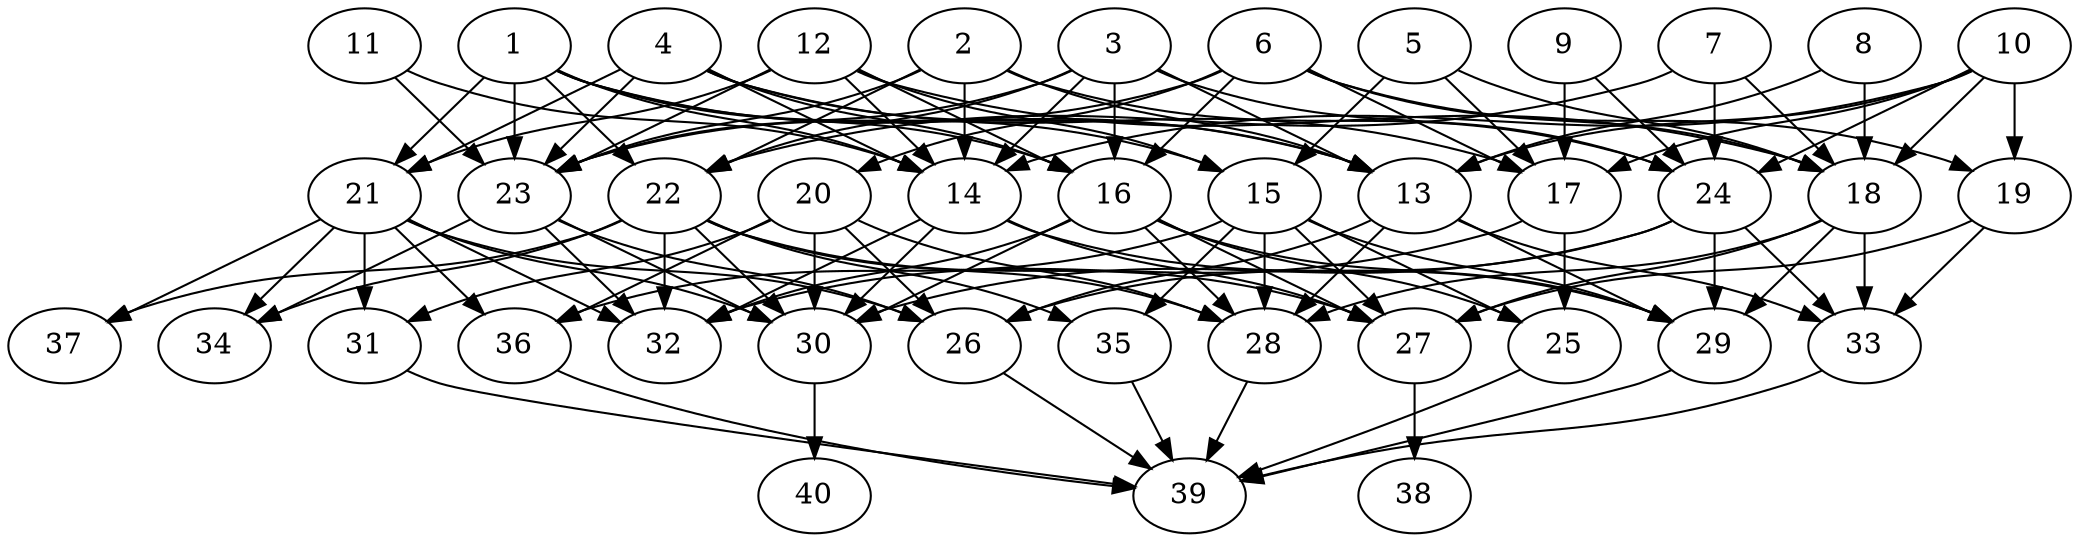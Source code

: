 // DAG automatically generated by daggen at Thu Oct  3 14:06:49 2019
// ./daggen --dot -n 40 --ccr 0.4 --fat 0.7 --regular 0.9 --density 0.6 --mindata 5242880 --maxdata 52428800 
digraph G {
  1 [size="23703040", alpha="0.11", expect_size="9481216"] 
  1 -> 13 [size ="9481216"]
  1 -> 14 [size ="9481216"]
  1 -> 15 [size ="9481216"]
  1 -> 16 [size ="9481216"]
  1 -> 21 [size ="9481216"]
  1 -> 22 [size ="9481216"]
  1 -> 23 [size ="9481216"]
  2 [size="25712640", alpha="0.05", expect_size="10285056"] 
  2 -> 13 [size ="10285056"]
  2 -> 14 [size ="10285056"]
  2 -> 22 [size ="10285056"]
  2 -> 23 [size ="10285056"]
  2 -> 24 [size ="10285056"]
  3 [size="31052800", alpha="0.18", expect_size="12421120"] 
  3 -> 13 [size ="12421120"]
  3 -> 14 [size ="12421120"]
  3 -> 16 [size ="12421120"]
  3 -> 22 [size ="12421120"]
  3 -> 23 [size ="12421120"]
  3 -> 24 [size ="12421120"]
  4 [size="103562240", alpha="0.09", expect_size="41424896"] 
  4 -> 13 [size ="41424896"]
  4 -> 14 [size ="41424896"]
  4 -> 16 [size ="41424896"]
  4 -> 17 [size ="41424896"]
  4 -> 21 [size ="41424896"]
  4 -> 23 [size ="41424896"]
  5 [size="18562560", alpha="0.09", expect_size="7425024"] 
  5 -> 15 [size ="7425024"]
  5 -> 17 [size ="7425024"]
  5 -> 18 [size ="7425024"]
  6 [size="14215680", alpha="0.16", expect_size="5686272"] 
  6 -> 16 [size ="5686272"]
  6 -> 17 [size ="5686272"]
  6 -> 18 [size ="5686272"]
  6 -> 19 [size ="5686272"]
  6 -> 20 [size ="5686272"]
  6 -> 23 [size ="5686272"]
  7 [size="102709760", alpha="0.05", expect_size="41083904"] 
  7 -> 18 [size ="41083904"]
  7 -> 22 [size ="41083904"]
  7 -> 24 [size ="41083904"]
  8 [size="84480000", alpha="0.19", expect_size="33792000"] 
  8 -> 13 [size ="33792000"]
  8 -> 18 [size ="33792000"]
  9 [size="69862400", alpha="0.12", expect_size="27944960"] 
  9 -> 17 [size ="27944960"]
  9 -> 24 [size ="27944960"]
  10 [size="90657280", alpha="0.05", expect_size="36262912"] 
  10 -> 13 [size ="36262912"]
  10 -> 14 [size ="36262912"]
  10 -> 17 [size ="36262912"]
  10 -> 18 [size ="36262912"]
  10 -> 19 [size ="36262912"]
  10 -> 24 [size ="36262912"]
  11 [size="120524800", alpha="0.19", expect_size="48209920"] 
  11 -> 14 [size ="48209920"]
  11 -> 23 [size ="48209920"]
  12 [size="65098240", alpha="0.16", expect_size="26039296"] 
  12 -> 14 [size ="26039296"]
  12 -> 15 [size ="26039296"]
  12 -> 16 [size ="26039296"]
  12 -> 18 [size ="26039296"]
  12 -> 21 [size ="26039296"]
  12 -> 23 [size ="26039296"]
  13 [size="92213760", alpha="0.06", expect_size="36885504"] 
  13 -> 26 [size ="36885504"]
  13 -> 28 [size ="36885504"]
  13 -> 29 [size ="36885504"]
  13 -> 33 [size ="36885504"]
  14 [size="78894080", alpha="0.15", expect_size="31557632"] 
  14 -> 27 [size ="31557632"]
  14 -> 29 [size ="31557632"]
  14 -> 30 [size ="31557632"]
  14 -> 32 [size ="31557632"]
  15 [size="14003200", alpha="0.16", expect_size="5601280"] 
  15 -> 25 [size ="5601280"]
  15 -> 27 [size ="5601280"]
  15 -> 28 [size ="5601280"]
  15 -> 29 [size ="5601280"]
  15 -> 35 [size ="5601280"]
  15 -> 36 [size ="5601280"]
  16 [size="66301440", alpha="0.18", expect_size="26520576"] 
  16 -> 25 [size ="26520576"]
  16 -> 27 [size ="26520576"]
  16 -> 28 [size ="26520576"]
  16 -> 29 [size ="26520576"]
  16 -> 30 [size ="26520576"]
  16 -> 32 [size ="26520576"]
  17 [size="41144320", alpha="0.15", expect_size="16457728"] 
  17 -> 25 [size ="16457728"]
  17 -> 32 [size ="16457728"]
  18 [size="71247360", alpha="0.19", expect_size="28498944"] 
  18 -> 27 [size ="28498944"]
  18 -> 28 [size ="28498944"]
  18 -> 29 [size ="28498944"]
  18 -> 33 [size ="28498944"]
  19 [size="64599040", alpha="0.07", expect_size="25839616"] 
  19 -> 27 [size ="25839616"]
  19 -> 33 [size ="25839616"]
  20 [size="16419840", alpha="0.03", expect_size="6567936"] 
  20 -> 26 [size ="6567936"]
  20 -> 28 [size ="6567936"]
  20 -> 30 [size ="6567936"]
  20 -> 31 [size ="6567936"]
  20 -> 36 [size ="6567936"]
  21 [size="47644160", alpha="0.01", expect_size="19057664"] 
  21 -> 26 [size ="19057664"]
  21 -> 30 [size ="19057664"]
  21 -> 31 [size ="19057664"]
  21 -> 32 [size ="19057664"]
  21 -> 34 [size ="19057664"]
  21 -> 36 [size ="19057664"]
  21 -> 37 [size ="19057664"]
  22 [size="40087040", alpha="0.01", expect_size="16034816"] 
  22 -> 27 [size ="16034816"]
  22 -> 28 [size ="16034816"]
  22 -> 30 [size ="16034816"]
  22 -> 32 [size ="16034816"]
  22 -> 34 [size ="16034816"]
  22 -> 35 [size ="16034816"]
  22 -> 37 [size ="16034816"]
  23 [size="15700480", alpha="0.03", expect_size="6280192"] 
  23 -> 26 [size ="6280192"]
  23 -> 30 [size ="6280192"]
  23 -> 32 [size ="6280192"]
  23 -> 34 [size ="6280192"]
  24 [size="49123840", alpha="0.02", expect_size="19649536"] 
  24 -> 26 [size ="19649536"]
  24 -> 29 [size ="19649536"]
  24 -> 30 [size ="19649536"]
  24 -> 33 [size ="19649536"]
  25 [size="17937920", alpha="0.01", expect_size="7175168"] 
  25 -> 39 [size ="7175168"]
  26 [size="110638080", alpha="0.00", expect_size="44255232"] 
  26 -> 39 [size ="44255232"]
  27 [size="99673600", alpha="0.15", expect_size="39869440"] 
  27 -> 38 [size ="39869440"]
  28 [size="72107520", alpha="0.01", expect_size="28843008"] 
  28 -> 39 [size ="28843008"]
  29 [size="63713280", alpha="0.18", expect_size="25485312"] 
  29 -> 39 [size ="25485312"]
  30 [size="105902080", alpha="0.07", expect_size="42360832"] 
  30 -> 40 [size ="42360832"]
  31 [size="123934720", alpha="0.15", expect_size="49573888"] 
  31 -> 39 [size ="49573888"]
  32 [size="128409600", alpha="0.11", expect_size="51363840"] 
  33 [size="13967360", alpha="0.01", expect_size="5586944"] 
  33 -> 39 [size ="5586944"]
  34 [size="34483200", alpha="0.02", expect_size="13793280"] 
  35 [size="44487680", alpha="0.03", expect_size="17795072"] 
  35 -> 39 [size ="17795072"]
  36 [size="49438720", alpha="0.13", expect_size="19775488"] 
  36 -> 39 [size ="19775488"]
  37 [size="50442240", alpha="0.08", expect_size="20176896"] 
  38 [size="19138560", alpha="0.13", expect_size="7655424"] 
  39 [size="26903040", alpha="0.06", expect_size="10761216"] 
  40 [size="130490880", alpha="0.00", expect_size="52196352"] 
}

